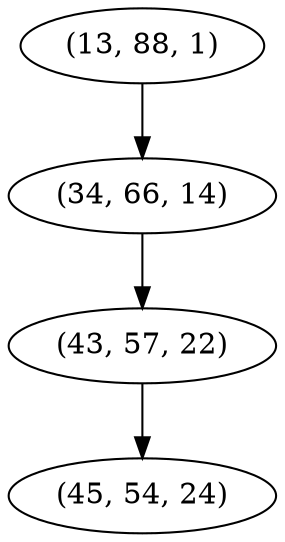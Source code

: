 digraph tree {
    "(13, 88, 1)";
    "(34, 66, 14)";
    "(43, 57, 22)";
    "(45, 54, 24)";
    "(13, 88, 1)" -> "(34, 66, 14)";
    "(34, 66, 14)" -> "(43, 57, 22)";
    "(43, 57, 22)" -> "(45, 54, 24)";
}
